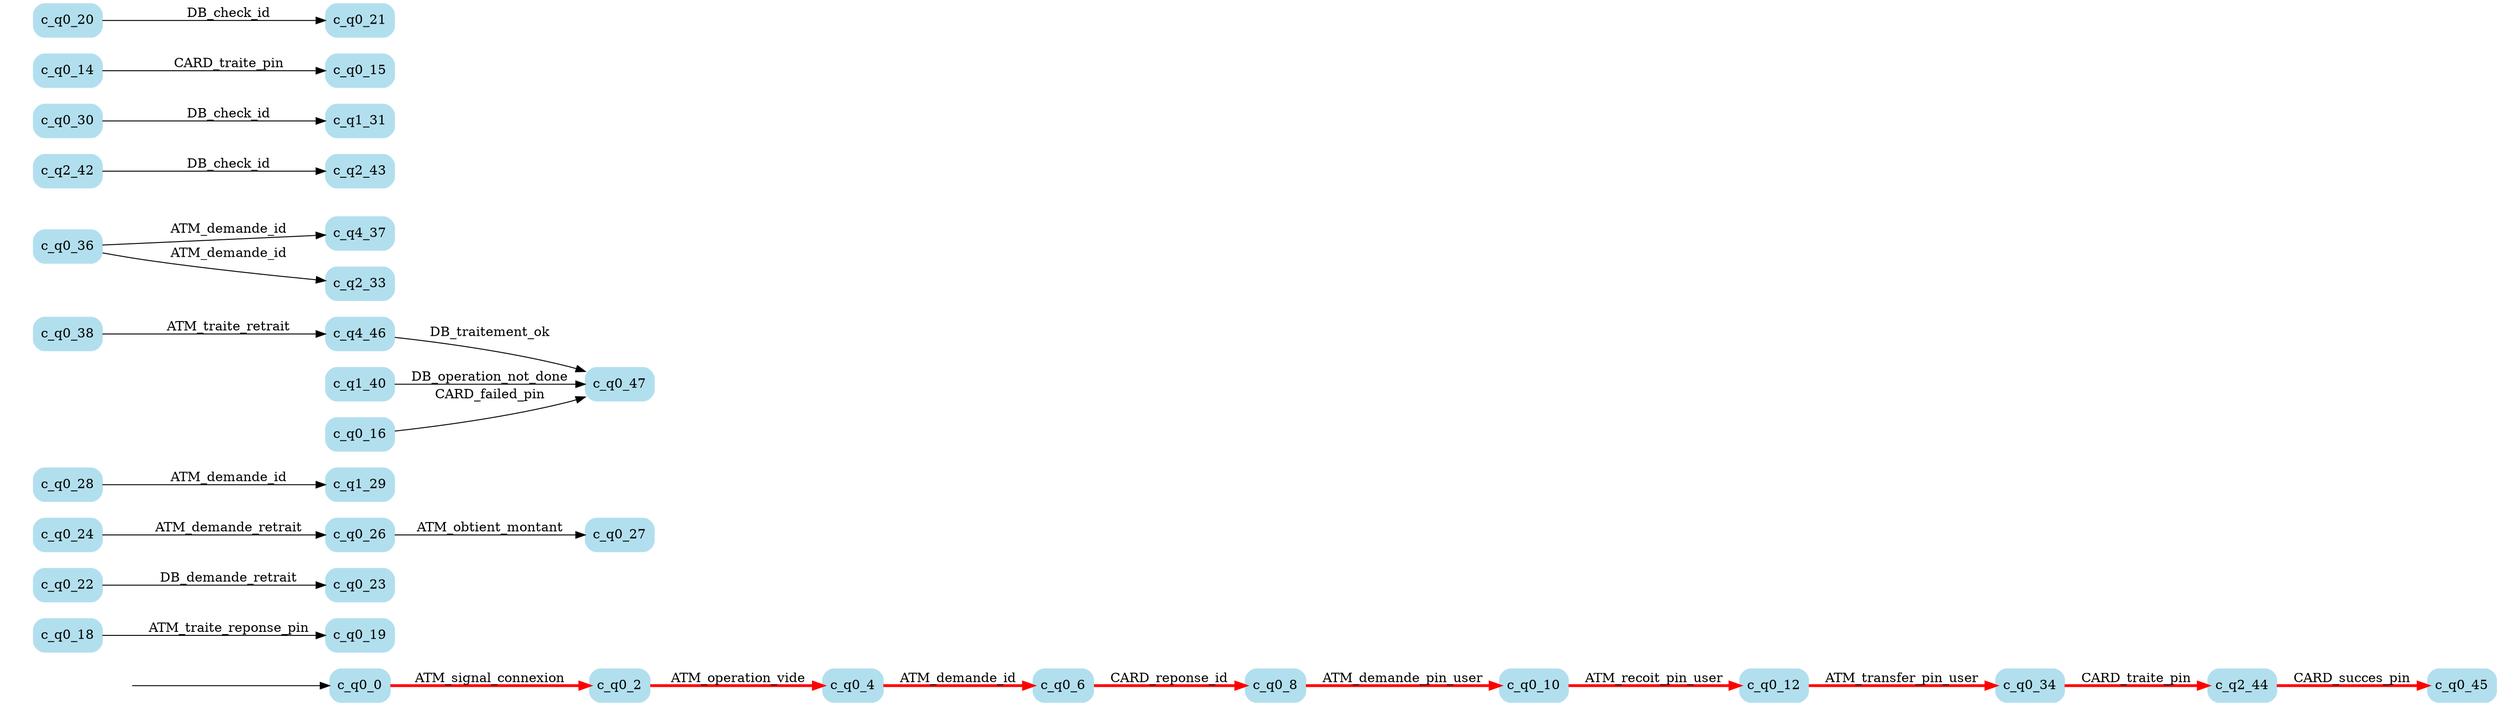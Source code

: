 digraph G {

	rankdir = LR;

	start_c_q0_0[style=invisible];

	node[shape=box, style="rounded, filled", color=lightblue2];

	c_q0_19[label="c_q0_19"];
	c_q0_22[label="c_q0_22"];
	c_q0_26[label="c_q0_26"];
	c_q0_0[label="c_q0_0"];
	c_q1_29[label="c_q1_29"];
	c_q0_8[label="c_q0_8"];
	c_q0_47[label="c_q0_47"];
	c_q0_38[label="c_q0_38"];
	c_q4_37[label="c_q4_37"];
	c_q2_43[label="c_q2_43"];
	c_q1_31[label="c_q1_31"];
	c_q0_6[label="c_q0_6"];
	c_q0_14[label="c_q0_14"];
	c_q4_46[label="c_q4_46"];
	c_q2_44[label="c_q2_44"];
	c_q2_42[label="c_q2_42"];
	c_q0_30[label="c_q0_30"];
	c_q0_18[label="c_q0_18"];
	c_q0_15[label="c_q0_15"];
	c_q0_4[label="c_q0_4"];
	c_q0_24[label="c_q0_24"];
	c_q0_2[label="c_q0_2"];
	c_q1_40[label="c_q1_40"];
	c_q0_16[label="c_q0_16"];
	c_q0_36[label="c_q0_36"];
	c_q0_27[label="c_q0_27"];
	c_q0_28[label="c_q0_28"];
	c_q0_10[label="c_q0_10"];
	c_q0_34[label="c_q0_34"];
	c_q0_21[label="c_q0_21"];
	c_q0_45[label="c_q0_45"];
	c_q0_20[label="c_q0_20"];
	c_q0_12[label="c_q0_12"];
	c_q0_23[label="c_q0_23"];
	c_q2_33[label="c_q2_33"];

	start_c_q0_0 -> c_q0_0;
	c_q0_0 -> c_q0_2[label="ATM_signal_connexion", penwidth=3, color=red];
	c_q0_2 -> c_q0_4[label="ATM_operation_vide", penwidth=3, color=red];
	c_q0_4 -> c_q0_6[label="ATM_demande_id", penwidth=3, color=red];
	c_q0_6 -> c_q0_8[label="CARD_reponse_id", penwidth=3, color=red];
	c_q0_8 -> c_q0_10[label="ATM_demande_pin_user", penwidth=3, color=red];
	c_q0_10 -> c_q0_12[label="ATM_recoit_pin_user", penwidth=3, color=red];
	c_q0_12 -> c_q0_34[label="ATM_transfer_pin_user", penwidth=3, color=red];
	c_q0_14 -> c_q0_15[label="CARD_traite_pin"];
	c_q0_16 -> c_q0_47[label="CARD_failed_pin"];
	c_q0_18 -> c_q0_19[label="ATM_traite_reponse_pin"];
	c_q0_20 -> c_q0_21[label="DB_check_id"];
	c_q0_22 -> c_q0_23[label="DB_demande_retrait"];
	c_q0_24 -> c_q0_26[label="ATM_demande_retrait"];
	c_q0_26 -> c_q0_27[label="ATM_obtient_montant"];
	c_q0_28 -> c_q1_29[label="ATM_demande_id"];
	c_q0_30 -> c_q1_31[label="DB_check_id"];
	c_q0_36 -> c_q2_33[label="ATM_demande_id"];
	c_q0_34 -> c_q2_44[label="CARD_traite_pin", penwidth=3, color=red];
	c_q0_36 -> c_q4_37[label="ATM_demande_id"];
	c_q0_38 -> c_q4_46[label="ATM_traite_retrait"];
	c_q1_40 -> c_q0_47[label="DB_operation_not_done"];
	c_q2_42 -> c_q2_43[label="DB_check_id"];
	c_q2_44 -> c_q0_45[label="CARD_succes_pin", penwidth=3, color=red];
	c_q4_46 -> c_q0_47[label="DB_traitement_ok"];

}